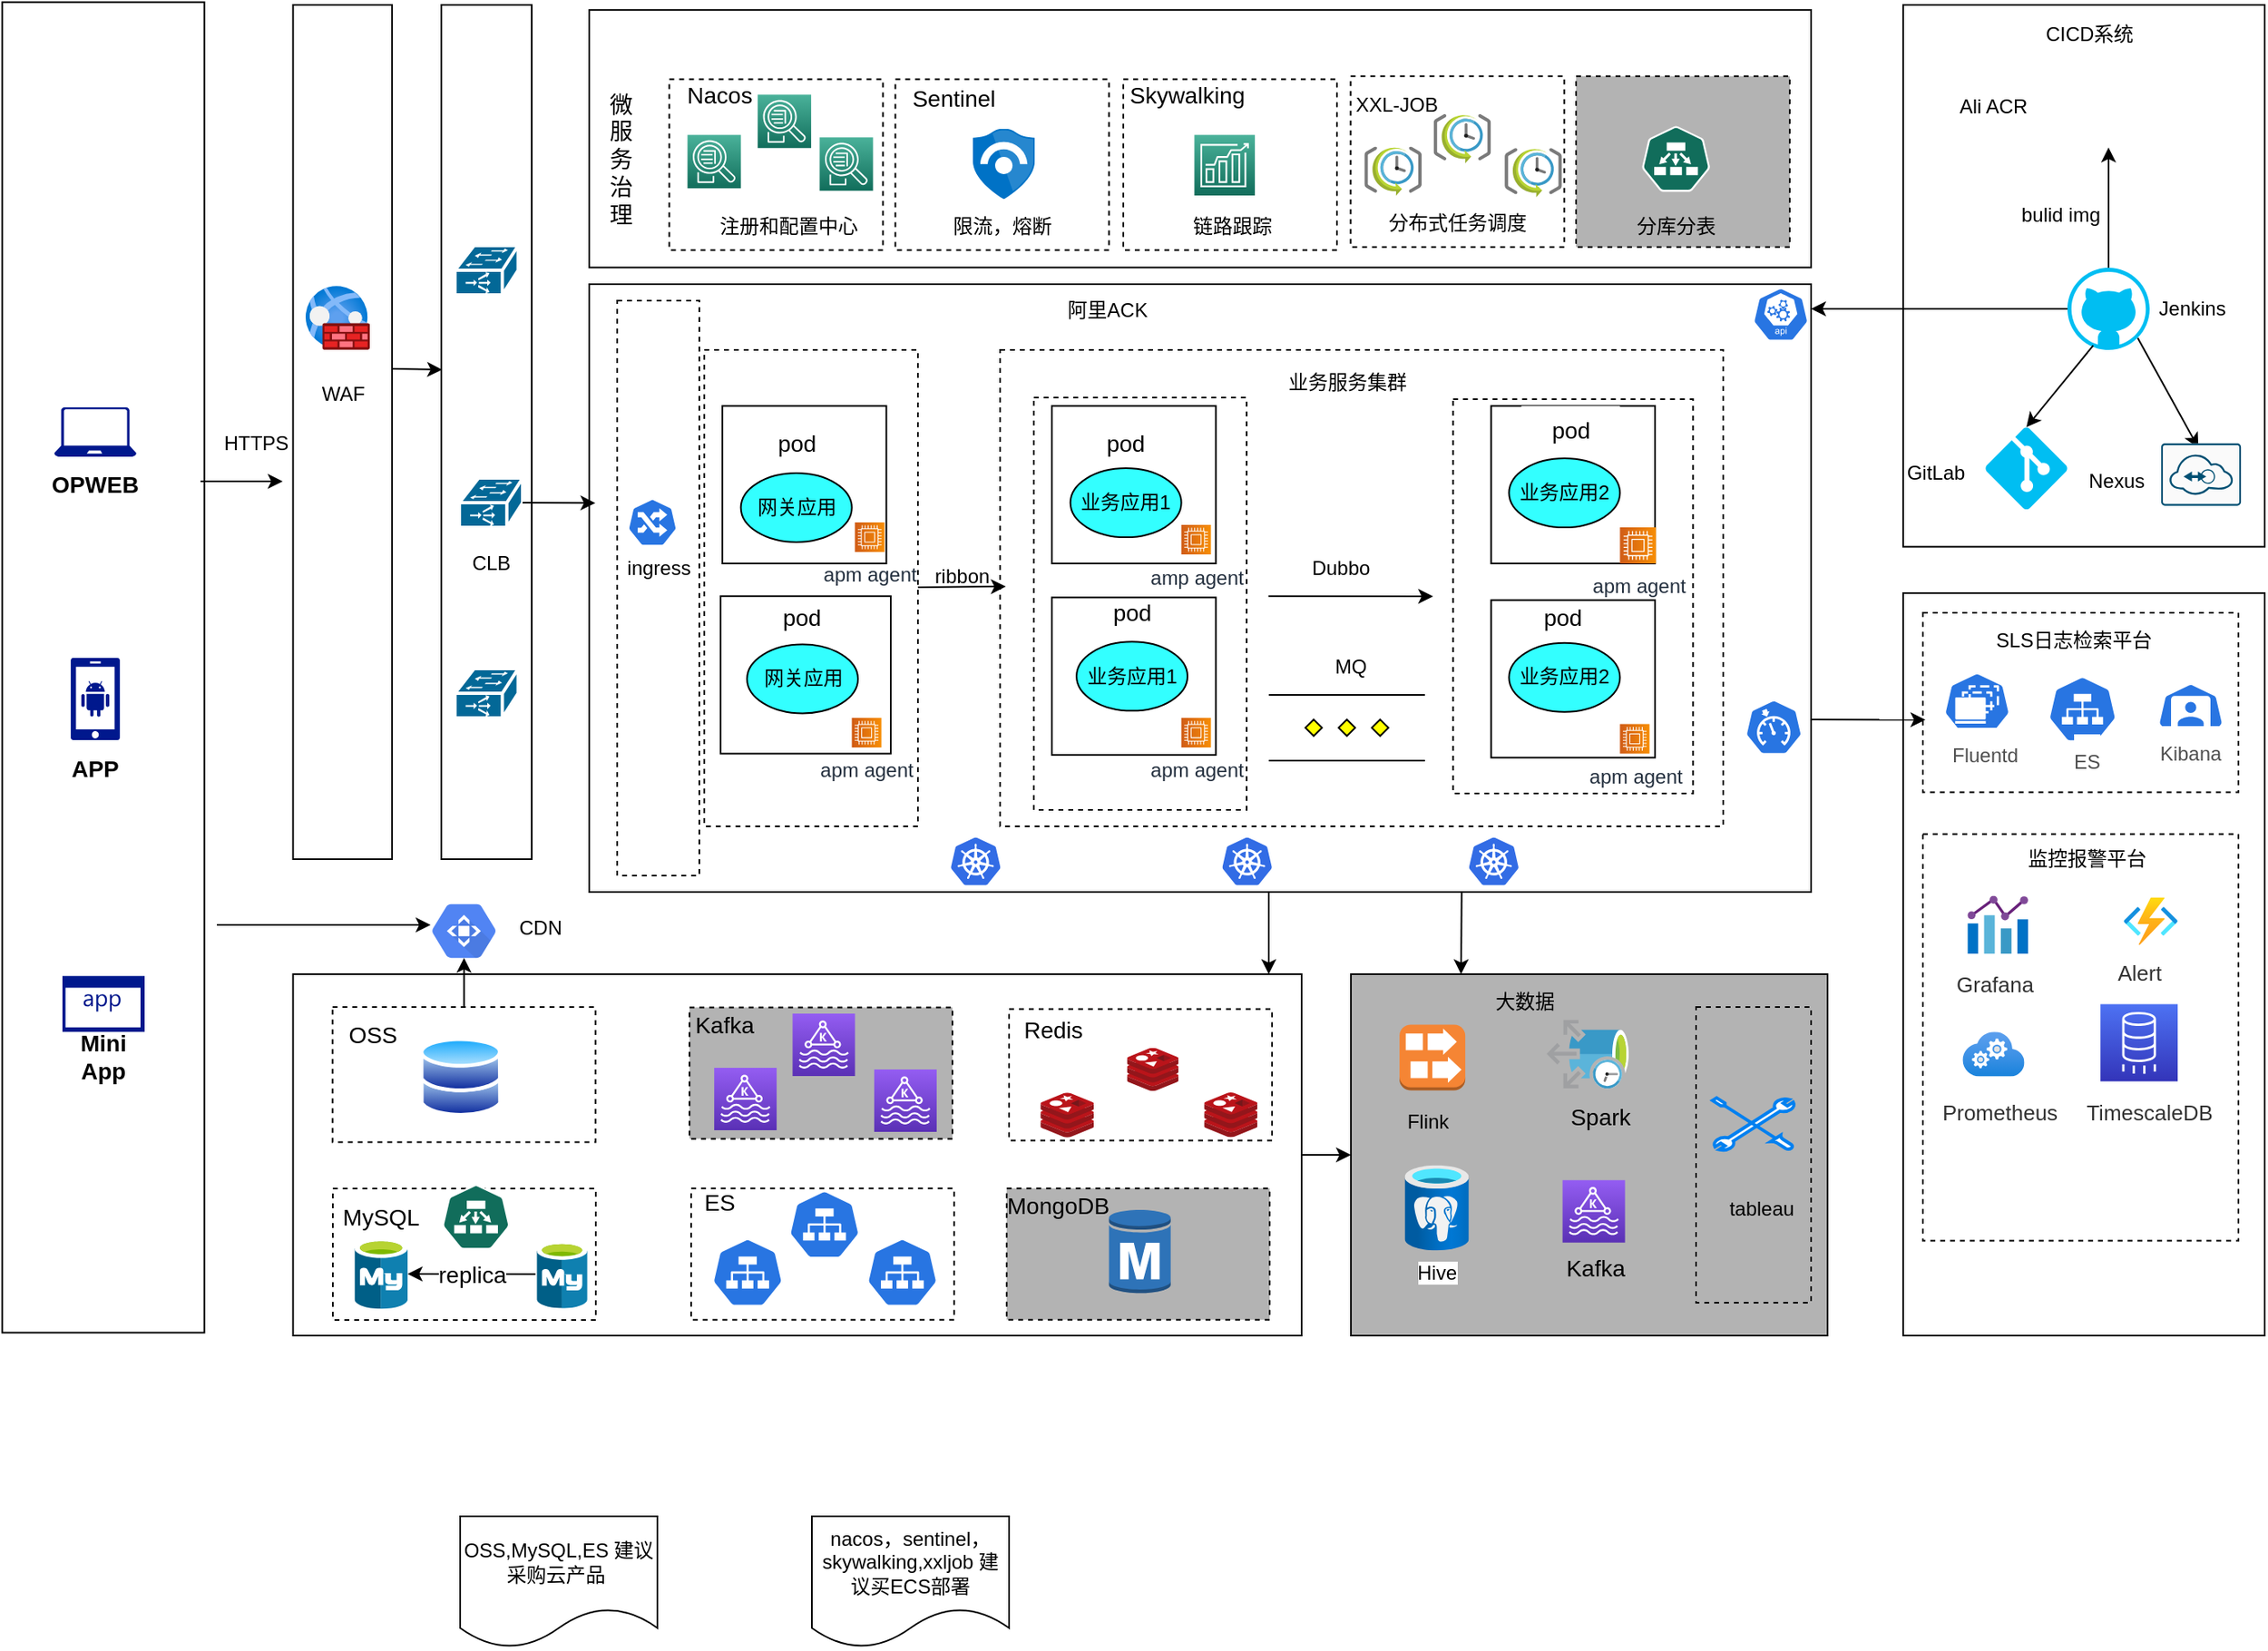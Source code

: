 <mxfile version="21.6.1" type="github">
  <diagram id="42q5yrAbg_uipcMJJwmL" name="Page-1">
    <mxGraphModel dx="2603" dy="-63" grid="1" gridSize="10" guides="1" tooltips="1" connect="1" arrows="1" fold="1" page="1" pageScale="1" pageWidth="1169" pageHeight="827" math="0" shadow="0">
      <root>
        <mxCell id="0" />
        <mxCell id="1" parent="0" />
        <mxCell id="u6FiNlCxBWFaTgEtle5j-144" value="" style="rounded=0;whiteSpace=wrap;html=1;fillColor=#B3B3B3;" parent="1" vertex="1">
          <mxGeometry x="220" y="1470" width="290" height="220" as="geometry" />
        </mxCell>
        <mxCell id="Mn06M0ClU7nQXyB_iKfc-53" value="" style="rounded=0;whiteSpace=wrap;html=1;" parent="1" vertex="1">
          <mxGeometry x="-243.45" y="883.09" width="743.45" height="156.72" as="geometry" />
        </mxCell>
        <mxCell id="Mn06M0ClU7nQXyB_iKfc-52" value="" style="rounded=0;whiteSpace=wrap;html=1;dashed=1;fillColor=#B3B3B3;" parent="1" vertex="1">
          <mxGeometry x="357" y="923.39" width="130" height="104" as="geometry" />
        </mxCell>
        <mxCell id="Mn06M0ClU7nQXyB_iKfc-51" value="" style="rounded=0;whiteSpace=wrap;html=1;dashed=1;" parent="1" vertex="1">
          <mxGeometry x="219.8" y="923.39" width="130" height="104" as="geometry" />
        </mxCell>
        <mxCell id="Mn06M0ClU7nQXyB_iKfc-49" value="" style="rounded=0;whiteSpace=wrap;html=1;dashed=1;" parent="1" vertex="1">
          <mxGeometry x="81.48" y="925.19" width="130" height="104" as="geometry" />
        </mxCell>
        <mxCell id="Mn06M0ClU7nQXyB_iKfc-48" value="" style="rounded=0;whiteSpace=wrap;html=1;dashed=1;" parent="1" vertex="1">
          <mxGeometry x="-57.21" y="925.19" width="130" height="104" as="geometry" />
        </mxCell>
        <mxCell id="Mn06M0ClU7nQXyB_iKfc-47" value="" style="rounded=0;whiteSpace=wrap;html=1;dashed=1;" parent="1" vertex="1">
          <mxGeometry x="-194.75" y="925.19" width="130" height="104" as="geometry" />
        </mxCell>
        <mxCell id="Mn06M0ClU7nQXyB_iKfc-27" value="" style="rounded=0;whiteSpace=wrap;html=1;dashed=1;fillColor=#B3B3B3;" parent="1" vertex="1">
          <mxGeometry x="430" y="1490" width="70" height="180" as="geometry" />
        </mxCell>
        <mxCell id="u6FiNlCxBWFaTgEtle5j-204" value="" style="rounded=0;whiteSpace=wrap;html=1;fillColor=#FFFFFF;" parent="1" vertex="1">
          <mxGeometry x="556" y="1238.06" width="220" height="451.94" as="geometry" />
        </mxCell>
        <mxCell id="u6FiNlCxBWFaTgEtle5j-233" value="" style="rounded=0;whiteSpace=wrap;html=1;shadow=0;dashed=1;fillColor=#FFFFFF;" parent="1" vertex="1">
          <mxGeometry x="568" y="1250" width="192" height="109.31" as="geometry" />
        </mxCell>
        <mxCell id="u6FiNlCxBWFaTgEtle5j-140" value="" style="rounded=0;whiteSpace=wrap;html=1;" parent="1" vertex="1">
          <mxGeometry x="-423.7" y="1470" width="613.7" height="220" as="geometry" />
        </mxCell>
        <mxCell id="u6FiNlCxBWFaTgEtle5j-33" value="" style="rounded=0;whiteSpace=wrap;html=1;fillColor=#FFFFFF;" parent="1" vertex="1">
          <mxGeometry x="-243.45" y="1050" width="743.45" height="370" as="geometry" />
        </mxCell>
        <mxCell id="u6FiNlCxBWFaTgEtle5j-97" value="" style="rounded=0;whiteSpace=wrap;html=1;dashed=1;" parent="1" vertex="1">
          <mxGeometry x="6.55" y="1090" width="440" height="290" as="geometry" />
        </mxCell>
        <mxCell id="MQpAyLM7WQvq7NCeplu3-220" value="" style="rounded=0;whiteSpace=wrap;html=1;fontSize=14;strokeColor=#000000;fillColor=#FFFFFF;dashed=1;" parent="1" vertex="1">
          <mxGeometry x="-399.46" y="1600.53" width="160" height="80" as="geometry" />
        </mxCell>
        <mxCell id="MQpAyLM7WQvq7NCeplu3-109" value="" style="rounded=0;whiteSpace=wrap;html=1;fontSize=14;strokeColor=#000000;fillColor=#FFFFFF;dashed=1;" parent="1" vertex="1">
          <mxGeometry x="11.99" y="1491.25" width="160" height="80" as="geometry" />
        </mxCell>
        <mxCell id="MQpAyLM7WQvq7NCeplu3-41" value="" style="rounded=0;whiteSpace=wrap;html=1;" parent="1" vertex="1">
          <mxGeometry x="-333.45" y="880" width="55" height="520" as="geometry" />
        </mxCell>
        <mxCell id="MQpAyLM7WQvq7NCeplu3-40" value="" style="rounded=0;whiteSpace=wrap;html=1;" parent="1" vertex="1">
          <mxGeometry x="-423.7" y="880" width="60.25" height="520" as="geometry" />
        </mxCell>
        <mxCell id="MQpAyLM7WQvq7NCeplu3-11" value="" style="rounded=0;whiteSpace=wrap;html=1;fillColor=#FFFFFF;rotation=90;strokeWidth=1;" parent="1" vertex="1">
          <mxGeometry x="-944.11" y="1221.77" width="809.9" height="123" as="geometry" />
        </mxCell>
        <mxCell id="MQpAyLM7WQvq7NCeplu3-6" value="" style="sketch=0;aspect=fixed;pointerEvents=1;shadow=0;dashed=0;html=1;strokeColor=none;labelPosition=center;verticalLabelPosition=bottom;verticalAlign=top;align=center;fillColor=#00188D;shape=mxgraph.mscae.enterprise.android_phone" parent="1" vertex="1">
          <mxGeometry x="-559.0" y="1277.5" width="30" height="50" as="geometry" />
        </mxCell>
        <mxCell id="MQpAyLM7WQvq7NCeplu3-7" value="" style="sketch=0;aspect=fixed;pointerEvents=1;shadow=0;dashed=0;html=1;strokeColor=none;labelPosition=center;verticalLabelPosition=bottom;verticalAlign=top;align=center;fillColor=#00188D;shape=mxgraph.mscae.enterprise.application" parent="1" vertex="1">
          <mxGeometry x="-564.0" y="1471.07" width="50" height="34" as="geometry" />
        </mxCell>
        <mxCell id="MQpAyLM7WQvq7NCeplu3-9" value="" style="sketch=0;aspect=fixed;pointerEvents=1;shadow=0;dashed=0;html=1;strokeColor=none;labelPosition=center;verticalLabelPosition=bottom;verticalAlign=top;align=center;fillColor=#00188D;shape=mxgraph.azure.laptop" parent="1" vertex="1">
          <mxGeometry x="-569.0" y="1124.99" width="50" height="30" as="geometry" />
        </mxCell>
        <mxCell id="MQpAyLM7WQvq7NCeplu3-12" value="" style="sketch=0;aspect=fixed;html=1;points=[];align=center;image;fontSize=12;image=img/lib/mscae/Azure_Database_for_MySQL_servers.svg;" parent="1" vertex="1">
          <mxGeometry x="-386.26" y="1631.21" width="32.3" height="42.5" as="geometry" />
        </mxCell>
        <mxCell id="MQpAyLM7WQvq7NCeplu3-31" value="CLB" style="text;html=1;strokeColor=none;fillColor=none;align=center;verticalAlign=middle;whiteSpace=wrap;rounded=0;" parent="1" vertex="1">
          <mxGeometry x="-333.23" y="1204.68" width="60" height="30" as="geometry" />
        </mxCell>
        <mxCell id="MQpAyLM7WQvq7NCeplu3-36" value="" style="aspect=fixed;html=1;points=[];align=center;image;fontSize=12;image=img/lib/azure2/networking/Web_Application_Firewall_Policies_WAF.svg;" parent="1" vertex="1">
          <mxGeometry x="-416" y="1051.0" width="39" height="39" as="geometry" />
        </mxCell>
        <mxCell id="MQpAyLM7WQvq7NCeplu3-37" value="" style="shape=mxgraph.cisco.misc.ios_slb;html=1;pointerEvents=1;dashed=0;fillColor=#036897;strokeColor=#ffffff;strokeWidth=2;verticalLabelPosition=bottom;verticalAlign=top;align=center;outlineConnect=0;" parent="1" vertex="1">
          <mxGeometry x="-322.45" y="1168.06" width="38.45" height="30" as="geometry" />
        </mxCell>
        <mxCell id="MQpAyLM7WQvq7NCeplu3-38" value="WAF" style="text;html=1;strokeColor=none;fillColor=none;align=center;verticalAlign=middle;whiteSpace=wrap;rounded=0;" parent="1" vertex="1">
          <mxGeometry x="-423.45" y="1102.06" width="60" height="30" as="geometry" />
        </mxCell>
        <mxCell id="MQpAyLM7WQvq7NCeplu3-62" value="" style="sketch=0;aspect=fixed;html=1;points=[];align=center;image;fontSize=12;image=img/lib/mscae/Azure_Database_for_MySQL_servers.svg;" parent="1" vertex="1">
          <mxGeometry x="-275.38" y="1632.84" width="30.78" height="40.5" as="geometry" />
        </mxCell>
        <mxCell id="MQpAyLM7WQvq7NCeplu3-79" value="" style="sketch=0;points=[[0,0,0],[0.25,0,0],[0.5,0,0],[0.75,0,0],[1,0,0],[0,1,0],[0.25,1,0],[0.5,1,0],[0.75,1,0],[1,1,0],[0,0.25,0],[0,0.5,0],[0,0.75,0],[1,0.25,0],[1,0.5,0],[1,0.75,0]];outlineConnect=0;fontColor=#232F3E;gradientColor=#4AB29A;gradientDirection=north;fillColor=#116D5B;strokeColor=#ffffff;dashed=0;verticalLabelPosition=bottom;verticalAlign=top;align=center;html=1;fontSize=12;fontStyle=0;aspect=fixed;shape=mxgraph.aws4.resourceIcon;resIcon=mxgraph.aws4.application_discovery_service;" parent="1" vertex="1">
          <mxGeometry x="-103.28" y="960.58" width="32.5" height="32.5" as="geometry" />
        </mxCell>
        <mxCell id="MQpAyLM7WQvq7NCeplu3-91" value="Sentinel" style="text;html=1;strokeColor=none;fillColor=none;align=center;verticalAlign=middle;whiteSpace=wrap;rounded=0;fontSize=14;" parent="1" vertex="1">
          <mxGeometry x="-49.66" y="932.11" width="56.5" height="10" as="geometry" />
        </mxCell>
        <mxCell id="MQpAyLM7WQvq7NCeplu3-92" value="" style="sketch=0;aspect=fixed;html=1;points=[];align=center;image;fontSize=12;image=img/lib/mscae/Azure_Sentinel.svg;strokeColor=#33FFFF;fillColor=#97D077;flipV=0;flipH=1;" parent="1" vertex="1">
          <mxGeometry x="-10.06" y="955.39" width="37.73" height="42.87" as="geometry" />
        </mxCell>
        <mxCell id="MQpAyLM7WQvq7NCeplu3-111" value="" style="endArrow=classic;html=1;rounded=0;fontSize=14;exitX=-0.026;exitY=0.49;exitDx=0;exitDy=0;exitPerimeter=0;" parent="1" source="MQpAyLM7WQvq7NCeplu3-62" target="MQpAyLM7WQvq7NCeplu3-12" edge="1">
          <mxGeometry width="50" height="50" relative="1" as="geometry">
            <mxPoint x="-295.22" y="1851.34" as="sourcePoint" />
            <mxPoint x="-245.22" y="1801.34" as="targetPoint" />
          </mxGeometry>
        </mxCell>
        <mxCell id="MQpAyLM7WQvq7NCeplu3-162" value="replica" style="edgeLabel;html=1;align=center;verticalAlign=middle;resizable=0;points=[];fontSize=14;" parent="MQpAyLM7WQvq7NCeplu3-111" vertex="1" connectable="0">
          <mxGeometry x="-0.389" y="-2" relative="1" as="geometry">
            <mxPoint x="-15" y="2" as="offset" />
          </mxGeometry>
        </mxCell>
        <mxCell id="MQpAyLM7WQvq7NCeplu3-163" value="Redis" style="text;html=1;strokeColor=none;fillColor=none;align=center;verticalAlign=middle;whiteSpace=wrap;rounded=0;fontSize=14;" parent="1" vertex="1">
          <mxGeometry x="9.12" y="1489.18" width="60" height="30" as="geometry" />
        </mxCell>
        <mxCell id="MQpAyLM7WQvq7NCeplu3-166" value="&lt;b&gt;Mini App&lt;/b&gt;" style="text;html=1;strokeColor=none;fillColor=none;align=center;verticalAlign=middle;whiteSpace=wrap;rounded=0;fontSize=14;" parent="1" vertex="1">
          <mxGeometry x="-569.17" y="1505.07" width="60" height="30" as="geometry" />
        </mxCell>
        <mxCell id="MQpAyLM7WQvq7NCeplu3-172" value="Nacos" style="text;html=1;strokeColor=none;fillColor=none;align=center;verticalAlign=middle;whiteSpace=wrap;rounded=0;fontSize=14;" parent="1" vertex="1">
          <mxGeometry x="-193.85" y="920" width="60" height="30" as="geometry" />
        </mxCell>
        <mxCell id="MQpAyLM7WQvq7NCeplu3-174" value="" style="sketch=0;points=[[0,0,0],[0.25,0,0],[0.5,0,0],[0.75,0,0],[1,0,0],[0,1,0],[0.25,1,0],[0.5,1,0],[0.75,1,0],[1,1,0],[0,0.25,0],[0,0.5,0],[0,0.75,0],[1,0.25,0],[1,0.5,0],[1,0.75,0]];outlineConnect=0;fontColor=#232F3E;gradientColor=#4AB29A;gradientDirection=north;fillColor=#116D5B;strokeColor=#ffffff;dashed=0;verticalLabelPosition=bottom;verticalAlign=top;align=center;html=1;fontSize=12;fontStyle=0;aspect=fixed;shape=mxgraph.aws4.resourceIcon;resIcon=mxgraph.aws4.forecast;" parent="1" vertex="1">
          <mxGeometry x="124.73" y="959.14" width="36.83" height="36.83" as="geometry" />
        </mxCell>
        <mxCell id="MQpAyLM7WQvq7NCeplu3-183" style="edgeStyle=none;rounded=0;orthogonalLoop=1;jettySize=auto;html=1;exitX=0.5;exitY=0;exitDx=0;exitDy=0;exitPerimeter=0;fontSize=14;" parent="1" source="MQpAyLM7WQvq7NCeplu3-37" target="MQpAyLM7WQvq7NCeplu3-37" edge="1">
          <mxGeometry relative="1" as="geometry" />
        </mxCell>
        <mxCell id="MQpAyLM7WQvq7NCeplu3-206" value="Skywalking" style="text;html=1;align=center;verticalAlign=middle;whiteSpace=wrap;rounded=0;fontSize=14;" parent="1" vertex="1">
          <mxGeometry x="92.23" y="930.2" width="56.5" height="10" as="geometry" />
        </mxCell>
        <mxCell id="MQpAyLM7WQvq7NCeplu3-210" value="" style="sketch=0;aspect=fixed;html=1;points=[];align=center;image;fontSize=12;image=img/lib/mscae/Cache_Redis_Product.svg;" parent="1" vertex="1">
          <mxGeometry x="31.12" y="1542.13" width="32.44" height="27.25" as="geometry" />
        </mxCell>
        <mxCell id="MQpAyLM7WQvq7NCeplu3-211" value="" style="sketch=0;points=[[0,0,0],[0.25,0,0],[0.5,0,0],[0.75,0,0],[1,0,0],[0,1,0],[0.25,1,0],[0.5,1,0],[0.75,1,0],[1,1,0],[0,0.25,0],[0,0.5,0],[0,0.75,0],[1,0.25,0],[1,0.5,0],[1,0.75,0]];outlineConnect=0;fontColor=#232F3E;gradientColor=#4AB29A;gradientDirection=north;fillColor=#116D5B;strokeColor=#ffffff;dashed=0;verticalLabelPosition=bottom;verticalAlign=top;align=center;html=1;fontSize=12;fontStyle=0;aspect=fixed;shape=mxgraph.aws4.resourceIcon;resIcon=mxgraph.aws4.application_discovery_service;" parent="1" vertex="1">
          <mxGeometry x="-183.7" y="959.14" width="32.5" height="32.5" as="geometry" />
        </mxCell>
        <mxCell id="u6FiNlCxBWFaTgEtle5j-21" value="Dubbo" style="text;html=1;strokeColor=none;fillColor=none;align=center;verticalAlign=middle;whiteSpace=wrap;rounded=0;" parent="1" vertex="1">
          <mxGeometry x="184.29" y="1210" width="60" height="25.75" as="geometry" />
        </mxCell>
        <mxCell id="u6FiNlCxBWFaTgEtle5j-24" value="" style="rounded=0;whiteSpace=wrap;html=1;dashed=1;" parent="1" vertex="1">
          <mxGeometry x="-173.45" y="1090" width="130" height="290" as="geometry" />
        </mxCell>
        <mxCell id="u6FiNlCxBWFaTgEtle5j-29" value="" style="rounded=0;whiteSpace=wrap;html=1;strokeColor=#000000;fillColor=#FFFFFF;" parent="1" vertex="1">
          <mxGeometry x="-163.57" y="1239.87" width="103.57" height="95.88" as="geometry" />
        </mxCell>
        <mxCell id="u6FiNlCxBWFaTgEtle5j-30" value="网关应用" style="ellipse;whiteSpace=wrap;html=1;fillColor=#33FFFF;" parent="1" vertex="1">
          <mxGeometry x="-147.45" y="1269.25" width="67.5" height="42" as="geometry" />
        </mxCell>
        <mxCell id="u6FiNlCxBWFaTgEtle5j-31" value="&lt;font style=&quot;font-size: 14px&quot;&gt;pod&lt;/font&gt;" style="text;html=1;strokeColor=none;fillColor=none;align=center;verticalAlign=middle;whiteSpace=wrap;rounded=0;" parent="1" vertex="1">
          <mxGeometry x="-143.7" y="1238" width="60" height="30" as="geometry" />
        </mxCell>
        <mxCell id="u6FiNlCxBWFaTgEtle5j-32" value="apm agent" style="sketch=0;points=[[0,0,0],[0.25,0,0],[0.5,0,0],[0.75,0,0],[1,0,0],[0,1,0],[0.25,1,0],[0.5,1,0],[0.75,1,0],[1,1,0],[0,0.25,0],[0,0.5,0],[0,0.75,0],[1,0.25,0],[1,0.5,0],[1,0.75,0]];outlineConnect=0;fontColor=#232F3E;gradientColor=#F78E04;gradientDirection=north;fillColor=#D05C17;strokeColor=#ffffff;dashed=0;verticalLabelPosition=bottom;verticalAlign=top;align=center;html=1;fontSize=12;fontStyle=0;aspect=fixed;shape=mxgraph.aws4.resourceIcon;resIcon=mxgraph.aws4.compute;direction=south;" parent="1" vertex="1">
          <mxGeometry x="-83.7" y="1314.06" width="18" height="18" as="geometry" />
        </mxCell>
        <mxCell id="u6FiNlCxBWFaTgEtle5j-34" value="" style="rounded=0;whiteSpace=wrap;html=1;strokeColor=#000000;fillColor=#FFFFFF;" parent="1" vertex="1">
          <mxGeometry x="-162.45" y="1124.12" width="99.75" height="95.88" as="geometry" />
        </mxCell>
        <mxCell id="u6FiNlCxBWFaTgEtle5j-35" value="网关应用" style="ellipse;whiteSpace=wrap;html=1;fillColor=#33FFFF;" parent="1" vertex="1">
          <mxGeometry x="-151.2" y="1165" width="67.5" height="42" as="geometry" />
        </mxCell>
        <mxCell id="u6FiNlCxBWFaTgEtle5j-36" value="&lt;font style=&quot;font-size: 14px&quot;&gt;pod&lt;/font&gt;" style="text;html=1;strokeColor=none;fillColor=none;align=center;verticalAlign=middle;whiteSpace=wrap;rounded=0;" parent="1" vertex="1">
          <mxGeometry x="-147.45" y="1132.06" width="60" height="30" as="geometry" />
        </mxCell>
        <mxCell id="u6FiNlCxBWFaTgEtle5j-37" value="" style="rounded=0;whiteSpace=wrap;html=1;dashed=1;" parent="1" vertex="1">
          <mxGeometry x="27.05" y="1119.06" width="129.5" height="250.94" as="geometry" />
        </mxCell>
        <mxCell id="u6FiNlCxBWFaTgEtle5j-38" value="" style="rounded=0;whiteSpace=wrap;html=1;strokeColor=#000000;fillColor=#FFFFFF;" parent="1" vertex="1">
          <mxGeometry x="38.05" y="1240.68" width="99.75" height="95.88" as="geometry" />
        </mxCell>
        <mxCell id="u6FiNlCxBWFaTgEtle5j-39" value="业务应用1" style="ellipse;whiteSpace=wrap;html=1;fillColor=#33FFFF;" parent="1" vertex="1">
          <mxGeometry x="53.05" y="1267.68" width="67.5" height="42" as="geometry" />
        </mxCell>
        <mxCell id="u6FiNlCxBWFaTgEtle5j-40" value="&lt;font style=&quot;font-size: 14px&quot;&gt;pod&lt;/font&gt;" style="text;html=1;strokeColor=none;fillColor=none;align=center;verticalAlign=middle;whiteSpace=wrap;rounded=0;" parent="1" vertex="1">
          <mxGeometry x="56.8" y="1234.68" width="60" height="30" as="geometry" />
        </mxCell>
        <mxCell id="u6FiNlCxBWFaTgEtle5j-41" value="" style="rounded=0;whiteSpace=wrap;html=1;strokeColor=#000000;fillColor=#FFFFFF;" parent="1" vertex="1">
          <mxGeometry x="38.05" y="1124.12" width="99.75" height="95.88" as="geometry" />
        </mxCell>
        <mxCell id="u6FiNlCxBWFaTgEtle5j-42" value="业务应用1" style="ellipse;whiteSpace=wrap;html=1;fillColor=#33FFFF;" parent="1" vertex="1">
          <mxGeometry x="49.3" y="1162.06" width="67.5" height="42" as="geometry" />
        </mxCell>
        <mxCell id="u6FiNlCxBWFaTgEtle5j-43" value="" style="rounded=0;whiteSpace=wrap;html=1;dashed=1;" parent="1" vertex="1">
          <mxGeometry x="282.17" y="1120" width="146" height="240" as="geometry" />
        </mxCell>
        <mxCell id="u6FiNlCxBWFaTgEtle5j-44" value="" style="rounded=0;whiteSpace=wrap;html=1;strokeColor=#000000;fillColor=#FFFFFF;" parent="1" vertex="1">
          <mxGeometry x="305.3" y="1242.31" width="99.75" height="95.88" as="geometry" />
        </mxCell>
        <mxCell id="u6FiNlCxBWFaTgEtle5j-45" value="业务应用2" style="ellipse;whiteSpace=wrap;html=1;fillColor=#33FFFF;" parent="1" vertex="1">
          <mxGeometry x="316.19" y="1268.37" width="67.5" height="42" as="geometry" />
        </mxCell>
        <mxCell id="u6FiNlCxBWFaTgEtle5j-46" value="&lt;font style=&quot;font-size: 14px&quot;&gt;pod&lt;/font&gt;" style="text;html=1;strokeColor=none;fillColor=none;align=center;verticalAlign=middle;whiteSpace=wrap;rounded=0;" parent="1" vertex="1">
          <mxGeometry x="319.3" y="1238.06" width="60" height="30" as="geometry" />
        </mxCell>
        <mxCell id="u6FiNlCxBWFaTgEtle5j-47" value="" style="rounded=0;whiteSpace=wrap;html=1;strokeColor=#000000;fillColor=#FFFFFF;" parent="1" vertex="1">
          <mxGeometry x="305.3" y="1124.12" width="99.75" height="95.88" as="geometry" />
        </mxCell>
        <mxCell id="u6FiNlCxBWFaTgEtle5j-48" value="业务应用2" style="ellipse;whiteSpace=wrap;html=1;fillColor=#33FFFF;" parent="1" vertex="1">
          <mxGeometry x="316.19" y="1156.06" width="67.5" height="42" as="geometry" />
        </mxCell>
        <mxCell id="u6FiNlCxBWFaTgEtle5j-49" value="&lt;font style=&quot;font-size: 14px&quot;&gt;pod&lt;/font&gt;" style="text;html=1;strokeColor=none;fillColor=#FFFFFF;align=center;verticalAlign=middle;whiteSpace=wrap;rounded=0;" parent="1" vertex="1">
          <mxGeometry x="323.69" y="1124.12" width="60" height="30" as="geometry" />
        </mxCell>
        <mxCell id="u6FiNlCxBWFaTgEtle5j-51" value="&lt;font style=&quot;font-size: 14px&quot;&gt;pod&lt;/font&gt;" style="text;html=1;strokeColor=none;fillColor=none;align=center;verticalAlign=middle;whiteSpace=wrap;rounded=0;" parent="1" vertex="1">
          <mxGeometry x="53.05" y="1132.06" width="60" height="30" as="geometry" />
        </mxCell>
        <mxCell id="u6FiNlCxBWFaTgEtle5j-56" value="" style="endArrow=classic;html=1;rounded=0;entryX=1;entryY=0.75;entryDx=0;entryDy=0;" parent="1" source="u6FiNlCxBWFaTgEtle5j-24" target="u6FiNlCxBWFaTgEtle5j-57" edge="1">
          <mxGeometry width="50" height="50" relative="1" as="geometry">
            <mxPoint x="66.55" y="1289.06" as="sourcePoint" />
            <mxPoint x="20" y="1240" as="targetPoint" />
          </mxGeometry>
        </mxCell>
        <mxCell id="u6FiNlCxBWFaTgEtle5j-57" value="ribbon" style="text;html=1;strokeColor=none;fillColor=none;align=center;verticalAlign=middle;whiteSpace=wrap;rounded=0;" parent="1" vertex="1">
          <mxGeometry x="-43.45" y="1216" width="53.45" height="24" as="geometry" />
        </mxCell>
        <mxCell id="u6FiNlCxBWFaTgEtle5j-59" value="注册和配置中心" style="text;html=1;strokeColor=none;fillColor=none;align=center;verticalAlign=middle;whiteSpace=wrap;rounded=0;" parent="1" vertex="1">
          <mxGeometry x="-193.6" y="1005.05" width="144" height="20" as="geometry" />
        </mxCell>
        <mxCell id="u6FiNlCxBWFaTgEtle5j-63" value="" style="sketch=0;html=1;dashed=0;whitespace=wrap;fillColor=#116D5B;strokeColor=#ffffff;points=[[0.005,0.63,0],[0.1,0.2,0],[0.9,0.2,0],[0.5,0,0],[0.995,0.63,0],[0.72,0.99,0],[0.5,1,0],[0.28,0.99,0]];shape=mxgraph.kubernetes.icon;prIcon=ep;fontFamily=Helvetica;fontSize=12;fontColor=#232F3E;align=center;gradientColor=#4AB29A;" parent="1" vertex="1">
          <mxGeometry x="395.63" y="953.7" width="44.37" height="40" as="geometry" />
        </mxCell>
        <mxCell id="u6FiNlCxBWFaTgEtle5j-65" value="" style="sketch=0;aspect=fixed;html=1;points=[];align=center;image;fontSize=12;image=img/lib/mscae/SchedulerJobCollection.svg;" parent="1" vertex="1">
          <mxGeometry x="270.3" y="946.45" width="34.88" height="30" as="geometry" />
        </mxCell>
        <mxCell id="u6FiNlCxBWFaTgEtle5j-67" value="XXL-JOB" style="text;html=1;strokeColor=none;fillColor=none;align=center;verticalAlign=middle;whiteSpace=wrap;rounded=0;" parent="1" vertex="1">
          <mxGeometry x="211.48" y="925.67" width="74" height="30" as="geometry" />
        </mxCell>
        <mxCell id="u6FiNlCxBWFaTgEtle5j-68" value="" style="sketch=0;aspect=fixed;html=1;points=[];align=center;image;fontSize=12;image=img/lib/mscae/SchedulerJobCollection.svg;" parent="1" vertex="1">
          <mxGeometry x="313.55" y="967.11" width="34.81" height="29.94" as="geometry" />
        </mxCell>
        <mxCell id="u6FiNlCxBWFaTgEtle5j-69" value="" style="sketch=0;aspect=fixed;html=1;points=[];align=center;image;fontSize=12;image=img/lib/mscae/SchedulerJobCollection.svg;" parent="1" vertex="1">
          <mxGeometry x="228.18" y="966.19" width="34.88" height="30" as="geometry" />
        </mxCell>
        <mxCell id="u6FiNlCxBWFaTgEtle5j-79" value="" style="rounded=0;whiteSpace=wrap;html=1;fillColor=#FFFFFF;dashed=1;" parent="1" vertex="1">
          <mxGeometry x="-226.45" y="1060" width="50" height="350" as="geometry" />
        </mxCell>
        <mxCell id="u6FiNlCxBWFaTgEtle5j-92" value="apm agent" style="sketch=0;points=[[0,0,0],[0.25,0,0],[0.5,0,0],[0.75,0,0],[1,0,0],[0,1,0],[0.25,1,0],[0.5,1,0],[0.75,1,0],[1,1,0],[0,0.25,0],[0,0.5,0],[0,0.75,0],[1,0.25,0],[1,0.5,0],[1,0.75,0]];outlineConnect=0;fontColor=#232F3E;gradientColor=#F78E04;gradientDirection=north;fillColor=#D05C17;strokeColor=#ffffff;dashed=0;verticalLabelPosition=bottom;verticalAlign=top;align=center;html=1;fontSize=12;fontStyle=0;aspect=fixed;shape=mxgraph.aws4.resourceIcon;resIcon=mxgraph.aws4.compute;direction=south;" parent="1" vertex="1">
          <mxGeometry x="-81.82" y="1195" width="18" height="18" as="geometry" />
        </mxCell>
        <mxCell id="u6FiNlCxBWFaTgEtle5j-93" value="amp agent" style="sketch=0;points=[[0,0,0],[0.25,0,0],[0.5,0,0],[0.75,0,0],[1,0,0],[0,1,0],[0.25,1,0],[0.5,1,0],[0.75,1,0],[1,1,0],[0,0.25,0],[0,0.5,0],[0,0.75,0],[1,0.25,0],[1,0.5,0],[1,0.75,0]];outlineConnect=0;fontColor=#232F3E;gradientColor=#F78E04;gradientDirection=north;fillColor=#D05C17;strokeColor=#ffffff;dashed=0;verticalLabelPosition=bottom;verticalAlign=top;align=center;html=1;fontSize=12;fontStyle=0;aspect=fixed;shape=mxgraph.aws4.resourceIcon;resIcon=mxgraph.aws4.compute;direction=south;" parent="1" vertex="1">
          <mxGeometry x="116.8" y="1196.5" width="18" height="18" as="geometry" />
        </mxCell>
        <mxCell id="u6FiNlCxBWFaTgEtle5j-94" value="apm agent" style="sketch=0;points=[[0,0,0],[0.25,0,0],[0.5,0,0],[0.75,0,0],[1,0,0],[0,1,0],[0.25,1,0],[0.5,1,0],[0.75,1,0],[1,1,0],[0,0.25,0],[0,0.5,0],[0,0.75,0],[1,0.25,0],[1,0.5,0],[1,0.75,0]];outlineConnect=0;fontColor=#232F3E;gradientColor=#F78E04;gradientDirection=north;fillColor=#D05C17;strokeColor=#ffffff;dashed=0;verticalLabelPosition=bottom;verticalAlign=top;align=center;html=1;fontSize=12;fontStyle=0;aspect=fixed;shape=mxgraph.aws4.resourceIcon;resIcon=mxgraph.aws4.compute;direction=south;" parent="1" vertex="1">
          <mxGeometry x="116.8" y="1314.06" width="18" height="18" as="geometry" />
        </mxCell>
        <mxCell id="u6FiNlCxBWFaTgEtle5j-95" value="apm agent" style="sketch=0;points=[[0,0,0],[0.25,0,0],[0.5,0,0],[0.75,0,0],[1,0,0],[0,1,0],[0.25,1,0],[0.5,1,0],[0.75,1,0],[1,1,0],[0,0.25,0],[0,0.5,0],[0,0.75,0],[1,0.25,0],[1,0.5,0],[1,0.75,0]];outlineConnect=0;fontColor=#232F3E;gradientColor=#F78E04;gradientDirection=north;fillColor=#D05C17;strokeColor=#ffffff;dashed=0;verticalLabelPosition=bottom;verticalAlign=top;align=center;html=1;fontSize=12;fontStyle=0;aspect=fixed;shape=mxgraph.aws4.resourceIcon;resIcon=mxgraph.aws4.compute;direction=south;" parent="1" vertex="1">
          <mxGeometry x="383.69" y="1198.06" width="21.94" height="21.94" as="geometry" />
        </mxCell>
        <mxCell id="u6FiNlCxBWFaTgEtle5j-96" value="apm agent" style="sketch=0;points=[[0,0,0],[0.25,0,0],[0.5,0,0],[0.75,0,0],[1,0,0],[0,1,0],[0.25,1,0],[0.5,1,0],[0.75,1,0],[1,1,0],[0,0.25,0],[0,0.5,0],[0,0.75,0],[1,0.25,0],[1,0.5,0],[1,0.75,0]];outlineConnect=0;fontColor=#232F3E;gradientColor=#F78E04;gradientDirection=north;fillColor=#D05C17;strokeColor=#ffffff;dashed=0;verticalLabelPosition=bottom;verticalAlign=top;align=center;html=1;fontSize=12;fontStyle=0;aspect=fixed;shape=mxgraph.aws4.resourceIcon;resIcon=mxgraph.aws4.compute;direction=south;" parent="1" vertex="1">
          <mxGeometry x="383.69" y="1317.75" width="18" height="18" as="geometry" />
        </mxCell>
        <mxCell id="u6FiNlCxBWFaTgEtle5j-98" value="业务服务集群" style="text;html=1;strokeColor=none;fillColor=none;align=center;verticalAlign=middle;whiteSpace=wrap;rounded=0;" parent="1" vertex="1">
          <mxGeometry x="168.54" y="1101.06" width="98" height="18" as="geometry" />
        </mxCell>
        <mxCell id="u6FiNlCxBWFaTgEtle5j-108" value="" style="sketch=0;aspect=fixed;html=1;points=[];align=center;image;fontSize=12;image=img/lib/mscae/Cache_Redis_Product.svg;" parent="1" vertex="1">
          <mxGeometry x="83.76" y="1514.83" width="31.31" height="26.3" as="geometry" />
        </mxCell>
        <mxCell id="u6FiNlCxBWFaTgEtle5j-109" value="" style="sketch=0;aspect=fixed;html=1;points=[];align=center;image;fontSize=12;image=img/lib/mscae/Cache_Redis_Product.svg;" parent="1" vertex="1">
          <mxGeometry x="130.68" y="1542" width="32.44" height="27.25" as="geometry" />
        </mxCell>
        <mxCell id="u6FiNlCxBWFaTgEtle5j-112" value="" style="rounded=0;whiteSpace=wrap;html=1;fontSize=14;strokeColor=#000000;fillColor=#FFFFFF;dashed=1;" parent="1" vertex="1">
          <mxGeometry x="-181.42" y="1600.34" width="160" height="80" as="geometry" />
        </mxCell>
        <mxCell id="u6FiNlCxBWFaTgEtle5j-114" value="MySQL" style="text;html=1;strokeColor=none;fillColor=none;align=center;verticalAlign=middle;whiteSpace=wrap;rounded=0;fontSize=14;" parent="1" vertex="1">
          <mxGeometry x="-399.65" y="1602.84" width="60" height="30" as="geometry" />
        </mxCell>
        <mxCell id="u6FiNlCxBWFaTgEtle5j-117" value="ES" style="text;html=1;strokeColor=none;fillColor=none;align=center;verticalAlign=middle;whiteSpace=wrap;rounded=0;fontSize=14;" parent="1" vertex="1">
          <mxGeometry x="-183.53" y="1598.53" width="40.26" height="21.81" as="geometry" />
        </mxCell>
        <mxCell id="u6FiNlCxBWFaTgEtle5j-119" value="阿里ACK" style="text;html=1;strokeColor=none;fillColor=none;align=center;verticalAlign=middle;whiteSpace=wrap;rounded=0;" parent="1" vertex="1">
          <mxGeometry x="22.55" y="1056.5" width="98" height="18" as="geometry" />
        </mxCell>
        <mxCell id="u6FiNlCxBWFaTgEtle5j-123" value="限流，熔断" style="text;html=1;strokeColor=none;fillColor=none;align=center;verticalAlign=middle;whiteSpace=wrap;rounded=0;" parent="1" vertex="1">
          <mxGeometry x="-63.82" y="1005.05" width="144" height="20" as="geometry" />
        </mxCell>
        <mxCell id="u6FiNlCxBWFaTgEtle5j-131" value="链路跟踪" style="text;html=1;strokeColor=none;fillColor=none;align=center;verticalAlign=middle;whiteSpace=wrap;rounded=0;" parent="1" vertex="1">
          <mxGeometry x="76.0" y="1005.05" width="144" height="20" as="geometry" />
        </mxCell>
        <mxCell id="u6FiNlCxBWFaTgEtle5j-132" value="分库分表" style="text;html=1;strokeColor=none;fillColor=none;align=center;verticalAlign=middle;whiteSpace=wrap;rounded=0;" parent="1" vertex="1">
          <mxGeometry x="346.0" y="1005.05" width="144" height="20" as="geometry" />
        </mxCell>
        <mxCell id="u6FiNlCxBWFaTgEtle5j-133" value="分布式任务调度" style="text;html=1;strokeColor=none;fillColor=none;align=center;verticalAlign=middle;whiteSpace=wrap;rounded=0;" parent="1" vertex="1">
          <mxGeometry x="213.02" y="999.05" width="144" height="28" as="geometry" />
        </mxCell>
        <mxCell id="u6FiNlCxBWFaTgEtle5j-148" value="" style="rounded=0;whiteSpace=wrap;html=1;fontSize=14;strokeColor=#000000;fillColor=#B3B3B3;strokeWidth=1;dashed=1;" parent="1" vertex="1">
          <mxGeometry x="-182.45" y="1490.22" width="160" height="80" as="geometry" />
        </mxCell>
        <mxCell id="u6FiNlCxBWFaTgEtle5j-147" value="" style="sketch=0;points=[[0,0,0],[0.25,0,0],[0.5,0,0],[0.75,0,0],[1,0,0],[0,1,0],[0.25,1,0],[0.5,1,0],[0.75,1,0],[1,1,0],[0,0.25,0],[0,0.5,0],[0,0.75,0],[1,0.25,0],[1,0.5,0],[1,0.75,0]];outlineConnect=0;fontColor=#232F3E;gradientColor=#945DF2;gradientDirection=north;fillColor=#5A30B5;strokeColor=#ffffff;dashed=0;verticalLabelPosition=bottom;verticalAlign=top;align=center;html=1;fontSize=12;fontStyle=0;aspect=fixed;shape=mxgraph.aws4.resourceIcon;resIcon=mxgraph.aws4.managed_streaming_for_kafka;" parent="1" vertex="1">
          <mxGeometry x="-119.76" y="1494.0" width="38" height="38" as="geometry" />
        </mxCell>
        <mxCell id="u6FiNlCxBWFaTgEtle5j-149" value="" style="sketch=0;points=[[0,0,0],[0.25,0,0],[0.5,0,0],[0.75,0,0],[1,0,0],[0,1,0],[0.25,1,0],[0.5,1,0],[0.75,1,0],[1,1,0],[0,0.25,0],[0,0.5,0],[0,0.75,0],[1,0.25,0],[1,0.5,0],[1,0.75,0]];outlineConnect=0;fontColor=#232F3E;gradientColor=#945DF2;gradientDirection=north;fillColor=#5A30B5;strokeColor=#ffffff;dashed=0;verticalLabelPosition=bottom;verticalAlign=top;align=center;html=1;fontSize=12;fontStyle=0;aspect=fixed;shape=mxgraph.aws4.resourceIcon;resIcon=mxgraph.aws4.managed_streaming_for_kafka;" parent="1" vertex="1">
          <mxGeometry x="-167.43" y="1527.0" width="38" height="38" as="geometry" />
        </mxCell>
        <mxCell id="u6FiNlCxBWFaTgEtle5j-150" value="" style="sketch=0;points=[[0,0,0],[0.25,0,0],[0.5,0,0],[0.75,0,0],[1,0,0],[0,1,0],[0.25,1,0],[0.5,1,0],[0.75,1,0],[1,1,0],[0,0.25,0],[0,0.5,0],[0,0.75,0],[1,0.25,0],[1,0.5,0],[1,0.75,0]];outlineConnect=0;fontColor=#232F3E;gradientColor=#945DF2;gradientDirection=north;fillColor=#5A30B5;strokeColor=#ffffff;dashed=0;verticalLabelPosition=bottom;verticalAlign=top;align=center;html=1;fontSize=12;fontStyle=0;aspect=fixed;shape=mxgraph.aws4.resourceIcon;resIcon=mxgraph.aws4.managed_streaming_for_kafka;" parent="1" vertex="1">
          <mxGeometry x="-70.06" y="1528.0" width="38" height="38" as="geometry" />
        </mxCell>
        <mxCell id="u6FiNlCxBWFaTgEtle5j-156" value="Kafka" style="text;html=1;strokeColor=none;fillColor=none;align=center;verticalAlign=middle;whiteSpace=wrap;rounded=0;fontSize=14;" parent="1" vertex="1">
          <mxGeometry x="-181.21" y="1490.0" width="40.26" height="21.81" as="geometry" />
        </mxCell>
        <mxCell id="u6FiNlCxBWFaTgEtle5j-163" value="" style="outlineConnect=0;dashed=0;verticalLabelPosition=bottom;verticalAlign=top;align=center;html=1;shape=mxgraph.aws3.kinesis_streams;fillColor=#F58534;gradientColor=none;" parent="1" vertex="1">
          <mxGeometry x="249.57" y="1500.81" width="40" height="40" as="geometry" />
        </mxCell>
        <mxCell id="u6FiNlCxBWFaTgEtle5j-193" value="Hive" style="aspect=fixed;html=1;points=[];align=center;image;fontSize=12;image=img/lib/azure2/databases/Azure_Database_PostgreSQL_Server.svg;" parent="1" vertex="1">
          <mxGeometry x="252.75" y="1586.28" width="39" height="52" as="geometry" />
        </mxCell>
        <mxCell id="u6FiNlCxBWFaTgEtle5j-203" value="" style="rounded=0;whiteSpace=wrap;html=1;fillColor=#FFFFFF;" parent="1" vertex="1">
          <mxGeometry x="556" y="880" width="220" height="329.81" as="geometry" />
        </mxCell>
        <mxCell id="u6FiNlCxBWFaTgEtle5j-205" value="" style="verticalLabelPosition=bottom;html=1;verticalAlign=top;align=center;strokeColor=none;fillColor=#00BEF2;shape=mxgraph.azure.git_repository;" parent="1" vertex="1">
          <mxGeometry x="606" y="1137.06" width="50" height="50" as="geometry" />
        </mxCell>
        <mxCell id="u6FiNlCxBWFaTgEtle5j-211" value="" style="edgeStyle=orthogonalEdgeStyle;rounded=0;orthogonalLoop=1;jettySize=auto;html=1;" parent="1" source="u6FiNlCxBWFaTgEtle5j-206" edge="1">
          <mxGeometry relative="1" as="geometry">
            <mxPoint x="681" y="966.81" as="targetPoint" />
          </mxGeometry>
        </mxCell>
        <mxCell id="u6FiNlCxBWFaTgEtle5j-206" value="" style="verticalLabelPosition=bottom;html=1;verticalAlign=top;align=center;strokeColor=none;fillColor=#00BEF2;shape=mxgraph.azure.github_code;pointerEvents=1;" parent="1" vertex="1">
          <mxGeometry x="656" y="1040" width="50" height="50" as="geometry" />
        </mxCell>
        <mxCell id="u6FiNlCxBWFaTgEtle5j-208" value="" style="sketch=0;html=1;dashed=0;whitespace=wrap;fillColor=#2875E2;strokeColor=#ffffff;points=[[0.005,0.63,0],[0.1,0.2,0],[0.9,0.2,0],[0.5,0,0],[0.995,0.63,0],[0.72,0.99,0],[0.5,1,0],[0.28,0.99,0]];shape=mxgraph.kubernetes.icon;prIcon=api" parent="1" vertex="1">
          <mxGeometry x="464.62" y="1046.88" width="33.85" height="43.12" as="geometry" />
        </mxCell>
        <mxCell id="u6FiNlCxBWFaTgEtle5j-212" value="" style="shape=image;html=1;verticalAlign=top;verticalLabelPosition=bottom;labelBackgroundColor=#ffffff;imageAspect=0;aspect=fixed;image=https://cdn1.iconfinder.com/data/icons/unicons-line-vol-3/24/docker-128.png" parent="1" vertex="1">
          <mxGeometry x="649" y="906.72" width="64" height="64" as="geometry" />
        </mxCell>
        <mxCell id="u6FiNlCxBWFaTgEtle5j-215" value="Ali ACR" style="text;html=1;strokeColor=none;fillColor=none;align=center;verticalAlign=middle;whiteSpace=wrap;rounded=0;" parent="1" vertex="1">
          <mxGeometry x="561" y="928.28" width="100" height="28" as="geometry" />
        </mxCell>
        <mxCell id="u6FiNlCxBWFaTgEtle5j-216" value="Jenkins" style="text;html=1;strokeColor=none;fillColor=none;align=center;verticalAlign=middle;whiteSpace=wrap;rounded=0;" parent="1" vertex="1">
          <mxGeometry x="701.56" y="1050" width="60" height="30" as="geometry" />
        </mxCell>
        <mxCell id="u6FiNlCxBWFaTgEtle5j-217" value="GitLab" style="text;html=1;strokeColor=none;fillColor=none;align=center;verticalAlign=middle;whiteSpace=wrap;rounded=0;" parent="1" vertex="1">
          <mxGeometry x="546" y="1150" width="60" height="30" as="geometry" />
        </mxCell>
        <mxCell id="u6FiNlCxBWFaTgEtle5j-221" value="" style="endArrow=classic;html=1;rounded=0;exitX=0.855;exitY=0.855;exitDx=0;exitDy=0;exitPerimeter=0;entryX=0.193;entryY=0.143;entryDx=0;entryDy=0;entryPerimeter=0;" parent="1" source="u6FiNlCxBWFaTgEtle5j-206" edge="1">
          <mxGeometry width="50" height="50" relative="1" as="geometry">
            <mxPoint x="696" y="1103.81" as="sourcePoint" />
            <mxPoint x="735.65" y="1149.637" as="targetPoint" />
          </mxGeometry>
        </mxCell>
        <mxCell id="u6FiNlCxBWFaTgEtle5j-222" value="" style="sketch=0;points=[[0.015,0.015,0],[0.985,0.015,0],[0.985,0.985,0],[0.015,0.985,0],[0.25,0,0],[0.5,0,0],[0.75,0,0],[1,0.25,0],[1,0.5,0],[1,0.75,0],[0.75,1,0],[0.5,1,0],[0.25,1,0],[0,0.75,0],[0,0.5,0],[0,0.25,0]];verticalLabelPosition=bottom;html=1;verticalAlign=top;aspect=fixed;align=center;pointerEvents=1;shape=mxgraph.cisco19.rect;prIcon=nexus_1010;fillColor=#FAFAFA;strokeColor=#005073;" parent="1" vertex="1">
          <mxGeometry x="713" y="1146.9" width="48.56" height="37.94" as="geometry" />
        </mxCell>
        <mxCell id="u6FiNlCxBWFaTgEtle5j-223" value="Nexus" style="text;html=1;strokeColor=none;fillColor=none;align=center;verticalAlign=middle;whiteSpace=wrap;rounded=0;" parent="1" vertex="1">
          <mxGeometry x="656" y="1154.84" width="60" height="30" as="geometry" />
        </mxCell>
        <mxCell id="u6FiNlCxBWFaTgEtle5j-225" value="" style="sketch=0;html=1;dashed=0;whitespace=wrap;fillColor=#2875E2;strokeColor=#ffffff;points=[[0.005,0.63,0],[0.1,0.2,0],[0.9,0.2,0],[0.5,0,0],[0.995,0.63,0],[0.72,0.99,0],[0.5,1,0],[0.28,0.99,0]];shape=mxgraph.kubernetes.icon;prIcon=user" parent="1" vertex="1">
          <mxGeometry x="711.0" y="1291.31" width="40" height="41.63" as="geometry" />
        </mxCell>
        <mxCell id="u6FiNlCxBWFaTgEtle5j-226" value="" style="sketch=0;html=1;dashed=0;whitespace=wrap;fillColor=#2875E2;strokeColor=#ffffff;points=[[0.005,0.63,0],[0.1,0.2,0],[0.9,0.2,0],[0.5,0,0],[0.995,0.63,0],[0.72,0.99,0],[0.5,1,0],[0.28,0.99,0]];shape=mxgraph.kubernetes.icon;prIcon=ds" parent="1" vertex="1">
          <mxGeometry x="576.0" y="1286.31" width="50" height="39" as="geometry" />
        </mxCell>
        <mxCell id="u6FiNlCxBWFaTgEtle5j-229" value="" style="sketch=0;html=1;dashed=0;whitespace=wrap;fillColor=#2875E2;strokeColor=#ffffff;points=[[0.005,0.63,0],[0.1,0.2,0],[0.9,0.2,0],[0.5,0,0],[0.995,0.63,0],[0.72,0.99,0],[0.5,1,0],[0.28,0.99,0]];shape=mxgraph.kubernetes.icon;prIcon=svc" parent="1" vertex="1">
          <mxGeometry x="-74.7" y="1630.66" width="43.5" height="41.81" as="geometry" />
        </mxCell>
        <mxCell id="u6FiNlCxBWFaTgEtle5j-230" value="" style="sketch=0;html=1;dashed=0;whitespace=wrap;fillColor=#2875E2;strokeColor=#ffffff;points=[[0.005,0.63,0],[0.1,0.2,0],[0.9,0.2,0],[0.5,0,0],[0.995,0.63,0],[0.72,0.99,0],[0.5,1,0],[0.28,0.99,0]];shape=mxgraph.kubernetes.icon;prIcon=svc" parent="1" vertex="1">
          <mxGeometry x="-168.83" y="1630.66" width="43.5" height="41.81" as="geometry" />
        </mxCell>
        <mxCell id="u6FiNlCxBWFaTgEtle5j-231" value="" style="sketch=0;html=1;dashed=0;whitespace=wrap;fillColor=#2875E2;strokeColor=#ffffff;points=[[0.005,0.63,0],[0.1,0.2,0],[0.9,0.2,0],[0.5,0,0],[0.995,0.63,0],[0.72,0.99,0],[0.5,1,0],[0.28,0.99,0]];shape=mxgraph.kubernetes.icon;prIcon=svc" parent="1" vertex="1">
          <mxGeometry x="-122.08" y="1601.47" width="43.5" height="41.81" as="geometry" />
        </mxCell>
        <mxCell id="u6FiNlCxBWFaTgEtle5j-232" value="" style="sketch=0;html=1;dashed=0;whitespace=wrap;fillColor=#2875E2;strokeColor=#ffffff;points=[[0.005,0.63,0],[0.1,0.2,0],[0.9,0.2,0],[0.5,0,0],[0.995,0.63,0],[0.72,0.99,0],[0.5,1,0],[0.28,0.99,0]];shape=mxgraph.kubernetes.icon;prIcon=svc" parent="1" vertex="1">
          <mxGeometry x="644.25" y="1287.4" width="41.75" height="42.6" as="geometry" />
        </mxCell>
        <mxCell id="u6FiNlCxBWFaTgEtle5j-234" value="&lt;h2 style=&quot;box-sizing: border-box ; outline: 0px ; margin: 8px 0px 16px ; padding: 0px ; font-family: &amp;#34;pingfang sc&amp;#34; , &amp;#34;microsoft yahei&amp;#34; , &amp;#34;simhei&amp;#34; , &amp;#34;arial&amp;#34; , &amp;#34;simsun&amp;#34; ; color: rgb(79 , 79 , 79) ; line-height: 30px ; overflow-wrap: break-word ; background-color: rgb(255 , 255 , 255)&quot;&gt;&lt;span style=&quot;font-weight: normal&quot;&gt;&lt;font style=&quot;font-size: 12px&quot;&gt;Fluentd&lt;/font&gt;&lt;/span&gt;&lt;/h2&gt;" style="text;html=1;strokeColor=none;fillColor=none;align=center;verticalAlign=middle;whiteSpace=wrap;rounded=0;" parent="1" vertex="1">
          <mxGeometry x="576.0" y="1329.31" width="60" height="20" as="geometry" />
        </mxCell>
        <mxCell id="u6FiNlCxBWFaTgEtle5j-235" value="&lt;h2 style=&quot;box-sizing: border-box ; outline: 0px ; margin: 8px 0px 16px ; padding: 0px ; font-family: &amp;#34;pingfang sc&amp;#34; , &amp;#34;microsoft yahei&amp;#34; , &amp;#34;simhei&amp;#34; , &amp;#34;arial&amp;#34; , &amp;#34;simsun&amp;#34; ; color: rgb(79 , 79 , 79) ; line-height: 30px ; overflow-wrap: break-word ; background-color: rgb(255 , 255 , 255)&quot;&gt;&lt;span style=&quot;font-weight: normal&quot;&gt;&lt;font style=&quot;font-size: 12px&quot;&gt;ES&lt;/font&gt;&lt;/span&gt;&lt;/h2&gt;" style="text;html=1;strokeColor=none;fillColor=none;align=center;verticalAlign=middle;whiteSpace=wrap;rounded=0;" parent="1" vertex="1">
          <mxGeometry x="638.0" y="1332.94" width="60" height="20" as="geometry" />
        </mxCell>
        <mxCell id="u6FiNlCxBWFaTgEtle5j-236" value="&lt;h2 style=&quot;box-sizing: border-box ; outline: 0px ; margin: 8px 0px 16px ; padding: 0px ; font-family: &amp;#34;pingfang sc&amp;#34; , &amp;#34;microsoft yahei&amp;#34; , &amp;#34;simhei&amp;#34; , &amp;#34;arial&amp;#34; , &amp;#34;simsun&amp;#34; ; color: rgb(79 , 79 , 79) ; line-height: 30px ; overflow-wrap: break-word ; background-color: rgb(255 , 255 , 255)&quot;&gt;&lt;span style=&quot;font-weight: normal&quot;&gt;&lt;font style=&quot;font-size: 12px&quot;&gt;Kibana&lt;/font&gt;&lt;/span&gt;&lt;/h2&gt;" style="text;html=1;strokeColor=none;fillColor=none;align=center;verticalAlign=middle;whiteSpace=wrap;rounded=0;" parent="1" vertex="1">
          <mxGeometry x="701.0" y="1327.5" width="60" height="20" as="geometry" />
        </mxCell>
        <mxCell id="u6FiNlCxBWFaTgEtle5j-237" value="SLS日志检索平台" style="text;html=1;strokeColor=none;fillColor=none;align=center;verticalAlign=middle;whiteSpace=wrap;rounded=0;shadow=0;fontSize=12;" parent="1" vertex="1">
          <mxGeometry x="606" y="1255.5" width="108" height="22" as="geometry" />
        </mxCell>
        <mxCell id="u6FiNlCxBWFaTgEtle5j-238" value="" style="rounded=0;whiteSpace=wrap;html=1;shadow=0;dashed=1;fillColor=#FFFFFF;" parent="1" vertex="1">
          <mxGeometry x="568" y="1384.75" width="192" height="247.56" as="geometry" />
        </mxCell>
        <mxCell id="u6FiNlCxBWFaTgEtle5j-241" value="&lt;div&gt;&lt;font color=&quot;#323232&quot;&gt;&lt;span style=&quot;font-size: 13px&quot;&gt;&lt;br&gt;&lt;/span&gt;&lt;/font&gt;&lt;/div&gt;&lt;div&gt;&lt;br&gt;&lt;/div&gt;" style="sketch=0;aspect=fixed;html=1;points=[];align=center;image;fontSize=12;image=img/lib/mscae/Chart.svg;shadow=0;" parent="1" vertex="1">
          <mxGeometry x="595.17" y="1422.31" width="36.83" height="35.35" as="geometry" />
        </mxCell>
        <mxCell id="u6FiNlCxBWFaTgEtle5j-242" value="" style="aspect=fixed;html=1;points=[];align=center;image;fontSize=12;image=img/lib/azure2/compute/Function_Apps.svg;shadow=0;" parent="1" vertex="1">
          <mxGeometry x="690.18" y="1423.31" width="32.88" height="29" as="geometry" />
        </mxCell>
        <mxCell id="u6FiNlCxBWFaTgEtle5j-243" value="" style="aspect=fixed;html=1;points=[];align=center;image;fontSize=12;image=img/lib/azure2/compute/Cloud_Services_Classic.svg;shadow=0;" parent="1" vertex="1">
          <mxGeometry x="592.14" y="1505.07" width="37.71" height="27.24" as="geometry" />
        </mxCell>
        <mxCell id="u6FiNlCxBWFaTgEtle5j-244" value="&lt;span style=&quot;color: rgb(50 , 50 , 50) ; font-size: 13px ; background-color: rgba(255 , 255 , 255 , 0.01)&quot;&gt;Prometheus&lt;/span&gt;" style="text;html=1;strokeColor=none;fillColor=none;align=center;verticalAlign=middle;whiteSpace=wrap;rounded=0;shadow=0;fontSize=12;" parent="1" vertex="1">
          <mxGeometry x="585.0" y="1539.31" width="60" height="30" as="geometry" />
        </mxCell>
        <mxCell id="u6FiNlCxBWFaTgEtle5j-247" value="&lt;span style=&quot;color: rgb(50 , 50 , 50) ; font-size: 13px ; background-color: rgba(255 , 255 , 255 , 0.01)&quot;&gt;Alert&lt;/span&gt;" style="text;html=1;strokeColor=none;fillColor=none;align=center;verticalAlign=middle;whiteSpace=wrap;rounded=0;shadow=0;fontSize=12;" parent="1" vertex="1">
          <mxGeometry x="669.56" y="1453.84" width="60" height="30" as="geometry" />
        </mxCell>
        <mxCell id="u6FiNlCxBWFaTgEtle5j-251" value="CICD系统" style="text;html=1;strokeColor=none;fillColor=none;align=center;verticalAlign=middle;whiteSpace=wrap;rounded=0;shadow=0;fontSize=12;" parent="1" vertex="1">
          <mxGeometry x="623" y="883.09" width="93" height="30" as="geometry" />
        </mxCell>
        <mxCell id="u6FiNlCxBWFaTgEtle5j-252" value="" style="sketch=0;points=[[0,0,0],[0.25,0,0],[0.5,0,0],[0.75,0,0],[1,0,0],[0,1,0],[0.25,1,0],[0.5,1,0],[0.75,1,0],[1,1,0],[0,0.25,0],[0,0.5,0],[0,0.75,0],[1,0.25,0],[1,0.5,0],[1,0.75,0]];outlineConnect=0;fontColor=#232F3E;gradientColor=#4D72F3;gradientDirection=north;fillColor=#3334B9;strokeColor=#ffffff;dashed=0;verticalLabelPosition=bottom;verticalAlign=top;align=center;html=1;fontSize=12;fontStyle=0;aspect=fixed;shape=mxgraph.aws4.resourceIcon;resIcon=mxgraph.aws4.database_migration_service;shadow=0;" parent="1" vertex="1">
          <mxGeometry x="676.06" y="1488.31" width="47" height="47" as="geometry" />
        </mxCell>
        <mxCell id="u6FiNlCxBWFaTgEtle5j-253" value="&lt;font color=&quot;#323232&quot;&gt;&lt;span style=&quot;font-size: 13px&quot;&gt;TimescaleDB&lt;/span&gt;&lt;/font&gt;" style="text;html=1;strokeColor=none;fillColor=none;align=center;verticalAlign=middle;whiteSpace=wrap;rounded=0;shadow=0;fontSize=12;" parent="1" vertex="1">
          <mxGeometry x="676.06" y="1539.31" width="60" height="30" as="geometry" />
        </mxCell>
        <mxCell id="u6FiNlCxBWFaTgEtle5j-256" value="监控报警平台" style="text;html=1;strokeColor=none;fillColor=none;align=center;verticalAlign=middle;whiteSpace=wrap;rounded=0;shadow=0;fontSize=12;" parent="1" vertex="1">
          <mxGeometry x="623.0" y="1388.5" width="90" height="22" as="geometry" />
        </mxCell>
        <mxCell id="u6FiNlCxBWFaTgEtle5j-259" value="" style="sketch=0;html=1;dashed=0;whitespace=wrap;fillColor=#2875E2;strokeColor=#ffffff;points=[[0.005,0.63,0],[0.1,0.2,0],[0.9,0.2,0],[0.5,0,0],[0.995,0.63,0],[0.72,0.99,0],[0.5,1,0],[0.28,0.99,0]];shape=mxgraph.kubernetes.icon;prIcon=quota;shadow=0;fontSize=12;" parent="1" vertex="1">
          <mxGeometry x="460" y="1300" width="34.62" height="39.31" as="geometry" />
        </mxCell>
        <mxCell id="u6FiNlCxBWFaTgEtle5j-275" value="ingress" style="text;html=1;strokeColor=none;fillColor=none;align=center;verticalAlign=middle;whiteSpace=wrap;rounded=0;" parent="1" vertex="1">
          <mxGeometry x="-230.95" y="1208.06" width="60" height="30" as="geometry" />
        </mxCell>
        <mxCell id="u6FiNlCxBWFaTgEtle5j-279" value="" style="endArrow=classic;html=1;rounded=0;fontSize=12;exitX=1;exitY=0.5;exitDx=0;exitDy=0;exitPerimeter=0;entryX=0.005;entryY=0.36;entryDx=0;entryDy=0;entryPerimeter=0;" parent="1" source="MQpAyLM7WQvq7NCeplu3-37" target="u6FiNlCxBWFaTgEtle5j-33" edge="1">
          <mxGeometry width="50" height="50" relative="1" as="geometry">
            <mxPoint x="-263.45" y="1200" as="sourcePoint" />
            <mxPoint x="-240" y="1180" as="targetPoint" />
          </mxGeometry>
        </mxCell>
        <mxCell id="u6FiNlCxBWFaTgEtle5j-283" value="" style="html=1;verticalLabelPosition=bottom;align=center;labelBackgroundColor=#ffffff;verticalAlign=top;strokeWidth=2;strokeColor=#0080F0;shadow=0;dashed=0;shape=mxgraph.ios7.icons.tools;pointerEvents=1;fontSize=12;" parent="1" vertex="1">
          <mxGeometry x="440.0" y="1545.31" width="50" height="32.04" as="geometry" />
        </mxCell>
        <mxCell id="u6FiNlCxBWFaTgEtle5j-299" value="&lt;b&gt;APP&lt;/b&gt;" style="text;html=1;strokeColor=none;fillColor=none;align=center;verticalAlign=middle;whiteSpace=wrap;rounded=0;fontSize=14;" parent="1" vertex="1">
          <mxGeometry x="-574.0" y="1330.0" width="60" height="30" as="geometry" />
        </mxCell>
        <mxCell id="u6FiNlCxBWFaTgEtle5j-300" value="&lt;b&gt;OPWEB&lt;/b&gt;" style="text;html=1;strokeColor=none;fillColor=none;align=center;verticalAlign=middle;whiteSpace=wrap;rounded=0;fontSize=14;" parent="1" vertex="1">
          <mxGeometry x="-574.0" y="1157.06" width="60" height="30" as="geometry" />
        </mxCell>
        <mxCell id="Y1P_9ax9ffc4BCsdmYQX-3" value="bulid img" style="text;html=1;strokeColor=none;fillColor=none;align=center;verticalAlign=middle;whiteSpace=wrap;rounded=0;dashed=1;" parent="1" vertex="1">
          <mxGeometry x="622" y="993.08" width="60" height="30" as="geometry" />
        </mxCell>
        <mxCell id="Y1P_9ax9ffc4BCsdmYQX-12" value="&lt;font color=&quot;#323232&quot;&gt;&lt;span style=&quot;font-size: 13px&quot;&gt;Grafana&lt;/span&gt;&lt;/font&gt;" style="text;html=1;strokeColor=none;fillColor=none;align=center;verticalAlign=middle;whiteSpace=wrap;rounded=0;shadow=0;fontSize=12;" parent="1" vertex="1">
          <mxGeometry x="582.0" y="1460.5" width="60" height="30" as="geometry" />
        </mxCell>
        <mxCell id="Y1P_9ax9ffc4BCsdmYQX-27" value="" style="endArrow=classic;html=1;rounded=0;fontSize=22;fontColor=#FFFFFF;exitX=0;exitY=0.5;exitDx=0;exitDy=0;exitPerimeter=0;" parent="1" source="u6FiNlCxBWFaTgEtle5j-206" edge="1">
          <mxGeometry width="50" height="50" relative="1" as="geometry">
            <mxPoint x="656" y="1030" as="sourcePoint" />
            <mxPoint x="500" y="1065" as="targetPoint" />
            <Array as="points" />
          </mxGeometry>
        </mxCell>
        <mxCell id="Y1P_9ax9ffc4BCsdmYQX-54" value="" style="rounded=0;whiteSpace=wrap;html=1;fontSize=14;strokeColor=#000000;fillColor=#FFFFFF;strokeWidth=1;dashed=1;" parent="1" vertex="1">
          <mxGeometry x="-399.65" y="1490" width="160" height="82.31" as="geometry" />
        </mxCell>
        <mxCell id="Y1P_9ax9ffc4BCsdmYQX-55" value="" style="aspect=fixed;perimeter=ellipsePerimeter;html=1;align=center;shadow=0;dashed=0;spacingTop=3;image;image=img/lib/active_directory/databases.svg;labelBackgroundColor=#FFFFFF;fontSize=12;fontColor=#000000;strokeColor=#33FFFF;strokeWidth=0;fillColor=#F2F2F2;" parent="1" vertex="1">
          <mxGeometry x="-346.6" y="1508.09" width="50" height="49" as="geometry" />
        </mxCell>
        <mxCell id="Y1P_9ax9ffc4BCsdmYQX-56" value="OSS" style="text;html=1;strokeColor=none;fillColor=none;align=center;verticalAlign=middle;whiteSpace=wrap;rounded=0;fontSize=14;" parent="1" vertex="1">
          <mxGeometry x="-394.98" y="1496.09" width="40.26" height="21.81" as="geometry" />
        </mxCell>
        <mxCell id="Y1P_9ax9ffc4BCsdmYQX-67" value="&lt;font style=&quot;font-size: 14px&quot;&gt;微&lt;br&gt;服&lt;br&gt;务&lt;br&gt;治&lt;br&gt;理&lt;/font&gt;" style="text;html=1;strokeColor=none;fillColor=none;align=center;verticalAlign=middle;whiteSpace=wrap;rounded=0;labelBackgroundColor=#FFFFFF;fontSize=12;fontColor=#000000;" parent="1" vertex="1">
          <mxGeometry x="-244.6" y="930.2" width="42" height="87" as="geometry" />
        </mxCell>
        <mxCell id="Mn06M0ClU7nQXyB_iKfc-2" value="" style="endArrow=classic;html=1;rounded=0;exitX=0.371;exitY=0.517;exitDx=0;exitDy=0;exitPerimeter=0;" parent="1" source="u6FiNlCxBWFaTgEtle5j-97" edge="1">
          <mxGeometry width="50" height="50" relative="1" as="geometry">
            <mxPoint x="230" y="1290" as="sourcePoint" />
            <mxPoint x="270" y="1240" as="targetPoint" />
          </mxGeometry>
        </mxCell>
        <mxCell id="Mn06M0ClU7nQXyB_iKfc-21" value="" style="endArrow=classic;html=1;rounded=0;entryX=0.008;entryY=0.596;entryDx=0;entryDy=0;entryPerimeter=0;" parent="1" target="u6FiNlCxBWFaTgEtle5j-233" edge="1">
          <mxGeometry width="50" height="50" relative="1" as="geometry">
            <mxPoint x="500" y="1315" as="sourcePoint" />
            <mxPoint x="620" y="1272.31" as="targetPoint" />
            <Array as="points" />
          </mxGeometry>
        </mxCell>
        <mxCell id="Mn06M0ClU7nQXyB_iKfc-26" value="" style="sketch=0;html=1;fillColor=#5184F3;strokeColor=none;verticalAlign=top;labelPosition=center;verticalLabelPosition=bottom;align=center;spacingTop=-6;fontSize=11;fontStyle=1;fontColor=#999999;shape=mxgraph.gcp2.hexIcon;prIcon=cloud_cdn" parent="1" vertex="1">
          <mxGeometry x="-349.15" y="1419.75" width="59" height="48" as="geometry" />
        </mxCell>
        <mxCell id="Mn06M0ClU7nQXyB_iKfc-28" value="" style="endArrow=classic;html=1;rounded=0;exitX=1;exitY=0.5;exitDx=0;exitDy=0;" parent="1" source="u6FiNlCxBWFaTgEtle5j-140" target="u6FiNlCxBWFaTgEtle5j-144" edge="1">
          <mxGeometry width="50" height="50" relative="1" as="geometry">
            <mxPoint x="180" y="1580" as="sourcePoint" />
            <mxPoint x="230" y="1530" as="targetPoint" />
          </mxGeometry>
        </mxCell>
        <mxCell id="Mn06M0ClU7nQXyB_iKfc-29" value="Flink" style="text;html=1;strokeColor=none;fillColor=none;align=center;verticalAlign=middle;whiteSpace=wrap;rounded=0;" parent="1" vertex="1">
          <mxGeometry x="236.94" y="1545.31" width="60" height="30" as="geometry" />
        </mxCell>
        <mxCell id="Mn06M0ClU7nQXyB_iKfc-32" value="" style="endArrow=classic;html=1;rounded=0;entryX=0.5;entryY=0.84;entryDx=0;entryDy=0;entryPerimeter=0;exitX=0.5;exitY=0;exitDx=0;exitDy=0;" parent="1" source="Y1P_9ax9ffc4BCsdmYQX-54" target="Mn06M0ClU7nQXyB_iKfc-26" edge="1">
          <mxGeometry width="50" height="50" relative="1" as="geometry">
            <mxPoint x="290" y="1700" as="sourcePoint" />
            <mxPoint x="340" y="1650" as="targetPoint" />
            <Array as="points" />
          </mxGeometry>
        </mxCell>
        <mxCell id="Mn06M0ClU7nQXyB_iKfc-33" value="" style="rounded=0;whiteSpace=wrap;html=1;fontSize=14;strokeColor=#000000;fillColor=#B3B3B3;strokeWidth=1;dashed=1;" parent="1" vertex="1">
          <mxGeometry x="10.55" y="1600.34" width="160" height="80" as="geometry" />
        </mxCell>
        <mxCell id="Mn06M0ClU7nQXyB_iKfc-36" value="" style="outlineConnect=0;dashed=0;verticalLabelPosition=bottom;verticalAlign=top;align=center;html=1;shape=mxgraph.aws3.rds_db_instance;fillColor=#2E73B8;gradientColor=none;" parent="1" vertex="1">
          <mxGeometry x="72.79" y="1612.5" width="37.53" height="52.59" as="geometry" />
        </mxCell>
        <mxCell id="Mn06M0ClU7nQXyB_iKfc-38" value="MongoDB" style="text;html=1;strokeColor=none;fillColor=none;align=center;verticalAlign=middle;whiteSpace=wrap;rounded=0;fontSize=14;" parent="1" vertex="1">
          <mxGeometry x="12.0" y="1595.53" width="60" height="30" as="geometry" />
        </mxCell>
        <mxCell id="Mn06M0ClU7nQXyB_iKfc-41" value="Spark" style="text;html=1;strokeColor=none;fillColor=none;align=center;verticalAlign=middle;whiteSpace=wrap;rounded=0;fontSize=14;" parent="1" vertex="1">
          <mxGeometry x="341.69" y="1542.31" width="60" height="30" as="geometry" />
        </mxCell>
        <mxCell id="Mn06M0ClU7nQXyB_iKfc-43" value="大数据" style="text;html=1;strokeColor=none;fillColor=none;align=center;verticalAlign=middle;whiteSpace=wrap;rounded=0;" parent="1" vertex="1">
          <mxGeometry x="296" y="1472" width="60" height="30" as="geometry" />
        </mxCell>
        <mxCell id="Mn06M0ClU7nQXyB_iKfc-44" value="" style="endArrow=classic;html=1;rounded=0;exitX=0.714;exitY=1;exitDx=0;exitDy=0;exitPerimeter=0;" parent="1" source="u6FiNlCxBWFaTgEtle5j-33" edge="1">
          <mxGeometry width="50" height="50" relative="1" as="geometry">
            <mxPoint x="280" y="1460" as="sourcePoint" />
            <mxPoint x="287" y="1470" as="targetPoint" />
          </mxGeometry>
        </mxCell>
        <mxCell id="Mn06M0ClU7nQXyB_iKfc-59" value="tableau" style="text;html=1;strokeColor=none;fillColor=none;align=center;verticalAlign=middle;whiteSpace=wrap;rounded=0;dashed=1;" parent="1" vertex="1">
          <mxGeometry x="440" y="1598" width="60" height="30" as="geometry" />
        </mxCell>
        <mxCell id="Mn06M0ClU7nQXyB_iKfc-60" value="CDN" style="text;html=1;strokeColor=none;fillColor=none;align=center;verticalAlign=middle;whiteSpace=wrap;rounded=0;dashed=1;" parent="1" vertex="1">
          <mxGeometry x="-303.45" y="1428.25" width="60" height="27" as="geometry" />
        </mxCell>
        <mxCell id="Mn06M0ClU7nQXyB_iKfc-74" value="" style="endArrow=classic;html=1;rounded=0;" parent="1" edge="1">
          <mxGeometry width="50" height="50" relative="1" as="geometry">
            <mxPoint x="170" y="1420" as="sourcePoint" />
            <mxPoint x="170" y="1470" as="targetPoint" />
          </mxGeometry>
        </mxCell>
        <mxCell id="Mn06M0ClU7nQXyB_iKfc-81" value="" style="endArrow=classic;html=1;rounded=0;" parent="1" edge="1">
          <mxGeometry width="50" height="50" relative="1" as="geometry">
            <mxPoint x="-480" y="1170" as="sourcePoint" />
            <mxPoint x="-430" y="1170" as="targetPoint" />
          </mxGeometry>
        </mxCell>
        <mxCell id="Mn06M0ClU7nQXyB_iKfc-84" value="HTTPS" style="text;html=1;strokeColor=none;fillColor=none;align=center;verticalAlign=middle;whiteSpace=wrap;rounded=0;" parent="1" vertex="1">
          <mxGeometry x="-476" y="1132" width="60" height="30" as="geometry" />
        </mxCell>
        <mxCell id="Mn06M0ClU7nQXyB_iKfc-96" value="" style="sketch=0;points=[[0,0,0],[0.25,0,0],[0.5,0,0],[0.75,0,0],[1,0,0],[0,1,0],[0.25,1,0],[0.5,1,0],[0.75,1,0],[1,1,0],[0,0.25,0],[0,0.5,0],[0,0.75,0],[1,0.25,0],[1,0.5,0],[1,0.75,0]];outlineConnect=0;fontColor=#232F3E;gradientColor=#945DF2;gradientDirection=north;fillColor=#5A30B5;strokeColor=#ffffff;dashed=0;verticalLabelPosition=bottom;verticalAlign=top;align=center;html=1;fontSize=12;fontStyle=0;aspect=fixed;shape=mxgraph.aws4.resourceIcon;resIcon=mxgraph.aws4.managed_streaming_for_kafka;" parent="1" vertex="1">
          <mxGeometry x="348.78" y="1595.34" width="38" height="38" as="geometry" />
        </mxCell>
        <mxCell id="Mn06M0ClU7nQXyB_iKfc-97" value="Kafka" style="text;html=1;strokeColor=none;fillColor=none;align=center;verticalAlign=middle;whiteSpace=wrap;rounded=0;fontSize=14;" parent="1" vertex="1">
          <mxGeometry x="348.78" y="1638.28" width="40.26" height="21.81" as="geometry" />
        </mxCell>
        <mxCell id="Mn06M0ClU7nQXyB_iKfc-104" value="" style="endArrow=classic;html=1;rounded=0;fontSize=14;strokeColor=#000000;exitX=0.313;exitY=0.946;exitDx=0;exitDy=0;exitPerimeter=0;entryX=0.5;entryY=0;entryDx=0;entryDy=0;entryPerimeter=0;" parent="1" source="u6FiNlCxBWFaTgEtle5j-206" target="u6FiNlCxBWFaTgEtle5j-205" edge="1">
          <mxGeometry width="50" height="50" relative="1" as="geometry">
            <mxPoint x="640" y="1130" as="sourcePoint" />
            <mxPoint x="640" y="1130" as="targetPoint" />
          </mxGeometry>
        </mxCell>
        <mxCell id="Mn06M0ClU7nQXyB_iKfc-109" value="" style="endArrow=classic;html=1;rounded=0;fontSize=14;strokeColor=#000000;exitX=1.001;exitY=0.426;exitDx=0;exitDy=0;exitPerimeter=0;entryX=0.008;entryY=0.427;entryDx=0;entryDy=0;entryPerimeter=0;" parent="1" source="MQpAyLM7WQvq7NCeplu3-40" edge="1" target="MQpAyLM7WQvq7NCeplu3-41">
          <mxGeometry width="50" height="50" relative="1" as="geometry">
            <mxPoint x="-360" y="1100" as="sourcePoint" />
            <mxPoint x="-330" y="1055" as="targetPoint" />
          </mxGeometry>
        </mxCell>
        <mxCell id="Mn06M0ClU7nQXyB_iKfc-113" value="" style="sketch=0;aspect=fixed;html=1;points=[];align=center;image;fontSize=12;image=img/lib/mscae/Elastic_Job_Agents.svg;strokeColor=#33FFFF;fillColor=#FFFFFF;direction=south;" parent="1" vertex="1">
          <mxGeometry x="339.04" y="1497.69" width="50" height="42" as="geometry" />
        </mxCell>
        <mxCell id="nxN-yfg1rIiFOUCBx9py-1" value="" style="endArrow=classic;html=1;rounded=0;" parent="1" edge="1">
          <mxGeometry width="50" height="50" relative="1" as="geometry">
            <mxPoint x="-470" y="1440" as="sourcePoint" />
            <mxPoint x="-340" y="1440" as="targetPoint" />
          </mxGeometry>
        </mxCell>
        <mxCell id="nxN-yfg1rIiFOUCBx9py-3" value="" style="sketch=0;points=[[0,0,0],[0.25,0,0],[0.5,0,0],[0.75,0,0],[1,0,0],[0,1,0],[0.25,1,0],[0.5,1,0],[0.75,1,0],[1,1,0],[0,0.25,0],[0,0.5,0],[0,0.75,0],[1,0.25,0],[1,0.5,0],[1,0.75,0]];outlineConnect=0;fontColor=#232F3E;gradientColor=#4AB29A;gradientDirection=north;fillColor=#116D5B;strokeColor=#ffffff;dashed=0;verticalLabelPosition=bottom;verticalAlign=top;align=center;html=1;fontSize=12;fontStyle=0;aspect=fixed;shape=mxgraph.aws4.resourceIcon;resIcon=mxgraph.aws4.application_discovery_service;" parent="1" vertex="1">
          <mxGeometry x="-140.95" y="934.61" width="32.5" height="32.5" as="geometry" />
        </mxCell>
        <mxCell id="nxN-yfg1rIiFOUCBx9py-5" value="" style="sketch=0;html=1;dashed=0;whitespace=wrap;fillColor=#2875E2;strokeColor=#ffffff;points=[[0.005,0.63,0],[0.1,0.2,0],[0.9,0.2,0],[0.5,0,0],[0.995,0.63,0],[0.72,0.99,0],[0.5,1,0],[0.28,0.99,0]];shape=mxgraph.kubernetes.icon;prIcon=ing" parent="1" vertex="1">
          <mxGeometry x="-220" y="1180" width="30" height="30.06" as="geometry" />
        </mxCell>
        <mxCell id="nxN-yfg1rIiFOUCBx9py-10" value="" style="sketch=0;aspect=fixed;html=1;points=[];align=center;image;fontSize=12;image=img/lib/mscae/Kubernetes.svg;" parent="1" vertex="1">
          <mxGeometry x="291.75" y="1386.75" width="30.33" height="29.12" as="geometry" />
        </mxCell>
        <mxCell id="nxN-yfg1rIiFOUCBx9py-11" value="" style="sketch=0;aspect=fixed;html=1;points=[];align=center;image;fontSize=12;image=img/lib/mscae/Kubernetes.svg;" parent="1" vertex="1">
          <mxGeometry x="-23.49" y="1386.75" width="30.33" height="29.12" as="geometry" />
        </mxCell>
        <mxCell id="nxN-yfg1rIiFOUCBx9py-12" value="" style="sketch=0;aspect=fixed;html=1;points=[];align=center;image;fontSize=12;image=img/lib/mscae/Kubernetes.svg;" parent="1" vertex="1">
          <mxGeometry x="141.66" y="1386.75" width="30.33" height="29.12" as="geometry" />
        </mxCell>
        <mxCell id="wCGh-HNFTkjE-6q199tX-2" value="" style="verticalLabelPosition=bottom;verticalAlign=top;html=1;shape=mxgraph.flowchart.parallel_mode;pointerEvents=1" vertex="1" parent="1">
          <mxGeometry x="170.04" y="1300" width="95" height="40" as="geometry" />
        </mxCell>
        <mxCell id="wCGh-HNFTkjE-6q199tX-3" value="MQ" style="text;html=1;strokeColor=none;fillColor=none;align=center;verticalAlign=middle;whiteSpace=wrap;rounded=0;" vertex="1" parent="1">
          <mxGeometry x="189.57" y="1270.39" width="60" height="25.75" as="geometry" />
        </mxCell>
        <mxCell id="wCGh-HNFTkjE-6q199tX-4" value="" style="sketch=0;html=1;dashed=0;whitespace=wrap;fillColor=#116D5B;strokeColor=#ffffff;points=[[0.005,0.63,0],[0.1,0.2,0],[0.9,0.2,0],[0.5,0,0],[0.995,0.63,0],[0.72,0.99,0],[0.5,1,0],[0.28,0.99,0]];shape=mxgraph.kubernetes.icon;prIcon=ep;fontFamily=Helvetica;fontSize=12;fontColor=#232F3E;align=center;gradientColor=#4AB29A;" vertex="1" parent="1">
          <mxGeometry x="-334.52" y="1597.84" width="44.37" height="40" as="geometry" />
        </mxCell>
        <mxCell id="wCGh-HNFTkjE-6q199tX-6" value="" style="shape=mxgraph.cisco.misc.ios_slb;html=1;pointerEvents=1;dashed=0;fillColor=#036897;strokeColor=#ffffff;strokeWidth=2;verticalLabelPosition=bottom;verticalAlign=top;align=center;outlineConnect=0;" vertex="1" parent="1">
          <mxGeometry x="-325.17" y="1026.5" width="38.45" height="30" as="geometry" />
        </mxCell>
        <mxCell id="wCGh-HNFTkjE-6q199tX-7" value="" style="shape=mxgraph.cisco.misc.ios_slb;html=1;pointerEvents=1;dashed=0;fillColor=#036897;strokeColor=#ffffff;strokeWidth=2;verticalLabelPosition=bottom;verticalAlign=top;align=center;outlineConnect=0;" vertex="1" parent="1">
          <mxGeometry x="-325.17" y="1284.06" width="38.45" height="30" as="geometry" />
        </mxCell>
        <mxCell id="wCGh-HNFTkjE-6q199tX-8" value="OSS,MySQL,ES 建议采购云产品&amp;nbsp;" style="shape=document;whiteSpace=wrap;html=1;boundedLbl=1;" vertex="1" parent="1">
          <mxGeometry x="-322" y="1800" width="120" height="80" as="geometry" />
        </mxCell>
        <mxCell id="wCGh-HNFTkjE-6q199tX-9" value="nacos，sentinel，skywalking,xxljob 建议买ECS部署" style="shape=document;whiteSpace=wrap;html=1;boundedLbl=1;" vertex="1" parent="1">
          <mxGeometry x="-108.0" y="1800" width="120" height="80" as="geometry" />
        </mxCell>
      </root>
    </mxGraphModel>
  </diagram>
</mxfile>
